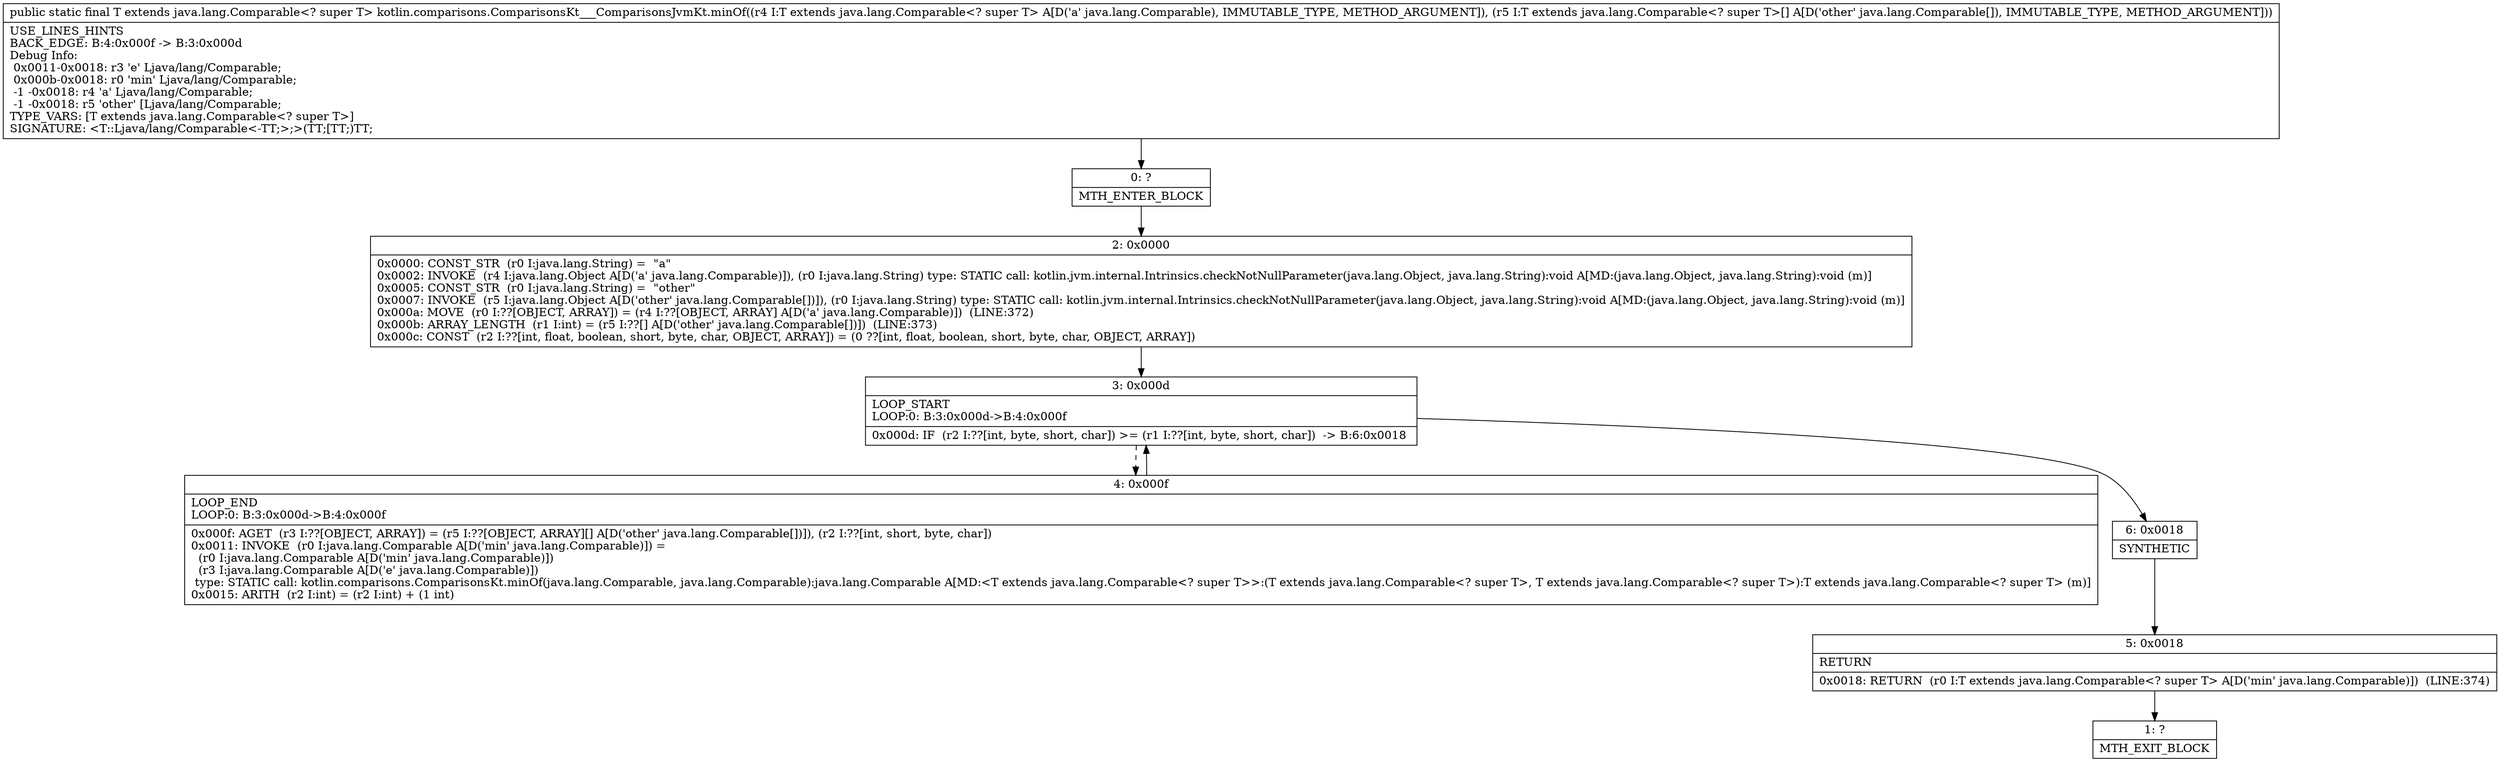 digraph "CFG forkotlin.comparisons.ComparisonsKt___ComparisonsJvmKt.minOf(Ljava\/lang\/Comparable;[Ljava\/lang\/Comparable;)Ljava\/lang\/Comparable;" {
Node_0 [shape=record,label="{0\:\ ?|MTH_ENTER_BLOCK\l}"];
Node_2 [shape=record,label="{2\:\ 0x0000|0x0000: CONST_STR  (r0 I:java.lang.String) =  \"a\" \l0x0002: INVOKE  (r4 I:java.lang.Object A[D('a' java.lang.Comparable)]), (r0 I:java.lang.String) type: STATIC call: kotlin.jvm.internal.Intrinsics.checkNotNullParameter(java.lang.Object, java.lang.String):void A[MD:(java.lang.Object, java.lang.String):void (m)]\l0x0005: CONST_STR  (r0 I:java.lang.String) =  \"other\" \l0x0007: INVOKE  (r5 I:java.lang.Object A[D('other' java.lang.Comparable[])]), (r0 I:java.lang.String) type: STATIC call: kotlin.jvm.internal.Intrinsics.checkNotNullParameter(java.lang.Object, java.lang.String):void A[MD:(java.lang.Object, java.lang.String):void (m)]\l0x000a: MOVE  (r0 I:??[OBJECT, ARRAY]) = (r4 I:??[OBJECT, ARRAY] A[D('a' java.lang.Comparable)])  (LINE:372)\l0x000b: ARRAY_LENGTH  (r1 I:int) = (r5 I:??[] A[D('other' java.lang.Comparable[])])  (LINE:373)\l0x000c: CONST  (r2 I:??[int, float, boolean, short, byte, char, OBJECT, ARRAY]) = (0 ??[int, float, boolean, short, byte, char, OBJECT, ARRAY]) \l}"];
Node_3 [shape=record,label="{3\:\ 0x000d|LOOP_START\lLOOP:0: B:3:0x000d\-\>B:4:0x000f\l|0x000d: IF  (r2 I:??[int, byte, short, char]) \>= (r1 I:??[int, byte, short, char])  \-\> B:6:0x0018 \l}"];
Node_4 [shape=record,label="{4\:\ 0x000f|LOOP_END\lLOOP:0: B:3:0x000d\-\>B:4:0x000f\l|0x000f: AGET  (r3 I:??[OBJECT, ARRAY]) = (r5 I:??[OBJECT, ARRAY][] A[D('other' java.lang.Comparable[])]), (r2 I:??[int, short, byte, char]) \l0x0011: INVOKE  (r0 I:java.lang.Comparable A[D('min' java.lang.Comparable)]) = \l  (r0 I:java.lang.Comparable A[D('min' java.lang.Comparable)])\l  (r3 I:java.lang.Comparable A[D('e' java.lang.Comparable)])\l type: STATIC call: kotlin.comparisons.ComparisonsKt.minOf(java.lang.Comparable, java.lang.Comparable):java.lang.Comparable A[MD:\<T extends java.lang.Comparable\<? super T\>\>:(T extends java.lang.Comparable\<? super T\>, T extends java.lang.Comparable\<? super T\>):T extends java.lang.Comparable\<? super T\> (m)]\l0x0015: ARITH  (r2 I:int) = (r2 I:int) + (1 int) \l}"];
Node_6 [shape=record,label="{6\:\ 0x0018|SYNTHETIC\l}"];
Node_5 [shape=record,label="{5\:\ 0x0018|RETURN\l|0x0018: RETURN  (r0 I:T extends java.lang.Comparable\<? super T\> A[D('min' java.lang.Comparable)])  (LINE:374)\l}"];
Node_1 [shape=record,label="{1\:\ ?|MTH_EXIT_BLOCK\l}"];
MethodNode[shape=record,label="{public static final T extends java.lang.Comparable\<? super T\> kotlin.comparisons.ComparisonsKt___ComparisonsJvmKt.minOf((r4 I:T extends java.lang.Comparable\<? super T\> A[D('a' java.lang.Comparable), IMMUTABLE_TYPE, METHOD_ARGUMENT]), (r5 I:T extends java.lang.Comparable\<? super T\>[] A[D('other' java.lang.Comparable[]), IMMUTABLE_TYPE, METHOD_ARGUMENT]))  | USE_LINES_HINTS\lBACK_EDGE: B:4:0x000f \-\> B:3:0x000d\lDebug Info:\l  0x0011\-0x0018: r3 'e' Ljava\/lang\/Comparable;\l  0x000b\-0x0018: r0 'min' Ljava\/lang\/Comparable;\l  \-1 \-0x0018: r4 'a' Ljava\/lang\/Comparable;\l  \-1 \-0x0018: r5 'other' [Ljava\/lang\/Comparable;\lTYPE_VARS: [T extends java.lang.Comparable\<? super T\>]\lSIGNATURE: \<T::Ljava\/lang\/Comparable\<\-TT;\>;\>(TT;[TT;)TT;\l}"];
MethodNode -> Node_0;Node_0 -> Node_2;
Node_2 -> Node_3;
Node_3 -> Node_4[style=dashed];
Node_3 -> Node_6;
Node_4 -> Node_3;
Node_6 -> Node_5;
Node_5 -> Node_1;
}


